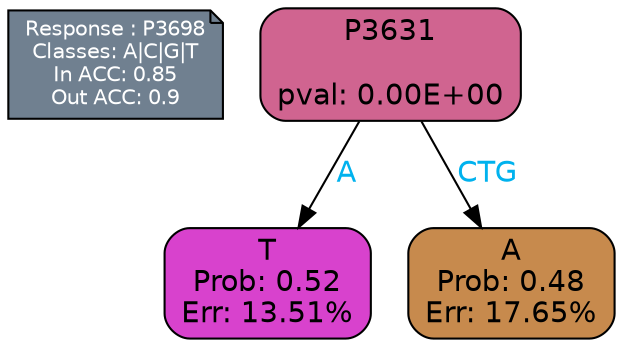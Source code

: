 digraph Tree {
node [shape=box, style="filled, rounded", color="black", fontname=helvetica] ;
graph [ranksep=equally, splines=polylines, bgcolor=transparent, dpi=600] ;
edge [fontname=helvetica] ;
LEGEND [label="Response : P3698
Classes: A|C|G|T
In ACC: 0.85
Out ACC: 0.9
",shape=note,align=left,style=filled,fillcolor="slategray",fontcolor="white",fontsize=10];1 [label="P3631

pval: 0.00E+00", fillcolor="#d06490"] ;
2 [label="T
Prob: 0.52
Err: 13.51%", fillcolor="#d842cd"] ;
3 [label="A
Prob: 0.48
Err: 17.65%", fillcolor="#c78a4d"] ;
1 -> 2 [label="A",fontcolor=deepskyblue2] ;
1 -> 3 [label="CTG",fontcolor=deepskyblue2] ;
{rank = same; 2;3;}{rank = same; LEGEND;1;}}